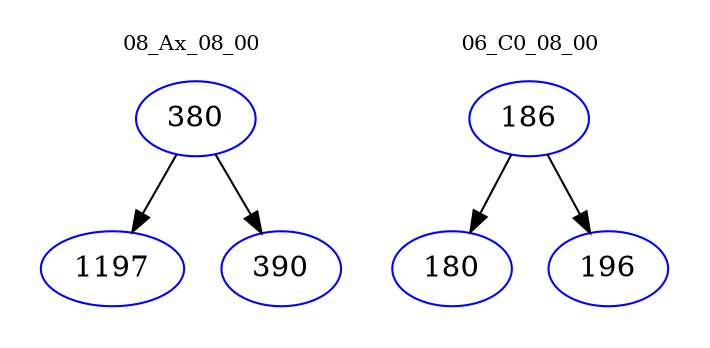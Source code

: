 digraph{
subgraph cluster_0 {
color = white
label = "08_Ax_08_00";
fontsize=10;
T0_380 [label="380", color="blue"]
T0_380 -> T0_1197 [color="black"]
T0_1197 [label="1197", color="blue"]
T0_380 -> T0_390 [color="black"]
T0_390 [label="390", color="blue"]
}
subgraph cluster_1 {
color = white
label = "06_C0_08_00";
fontsize=10;
T1_186 [label="186", color="blue"]
T1_186 -> T1_180 [color="black"]
T1_180 [label="180", color="blue"]
T1_186 -> T1_196 [color="black"]
T1_196 [label="196", color="blue"]
}
}
